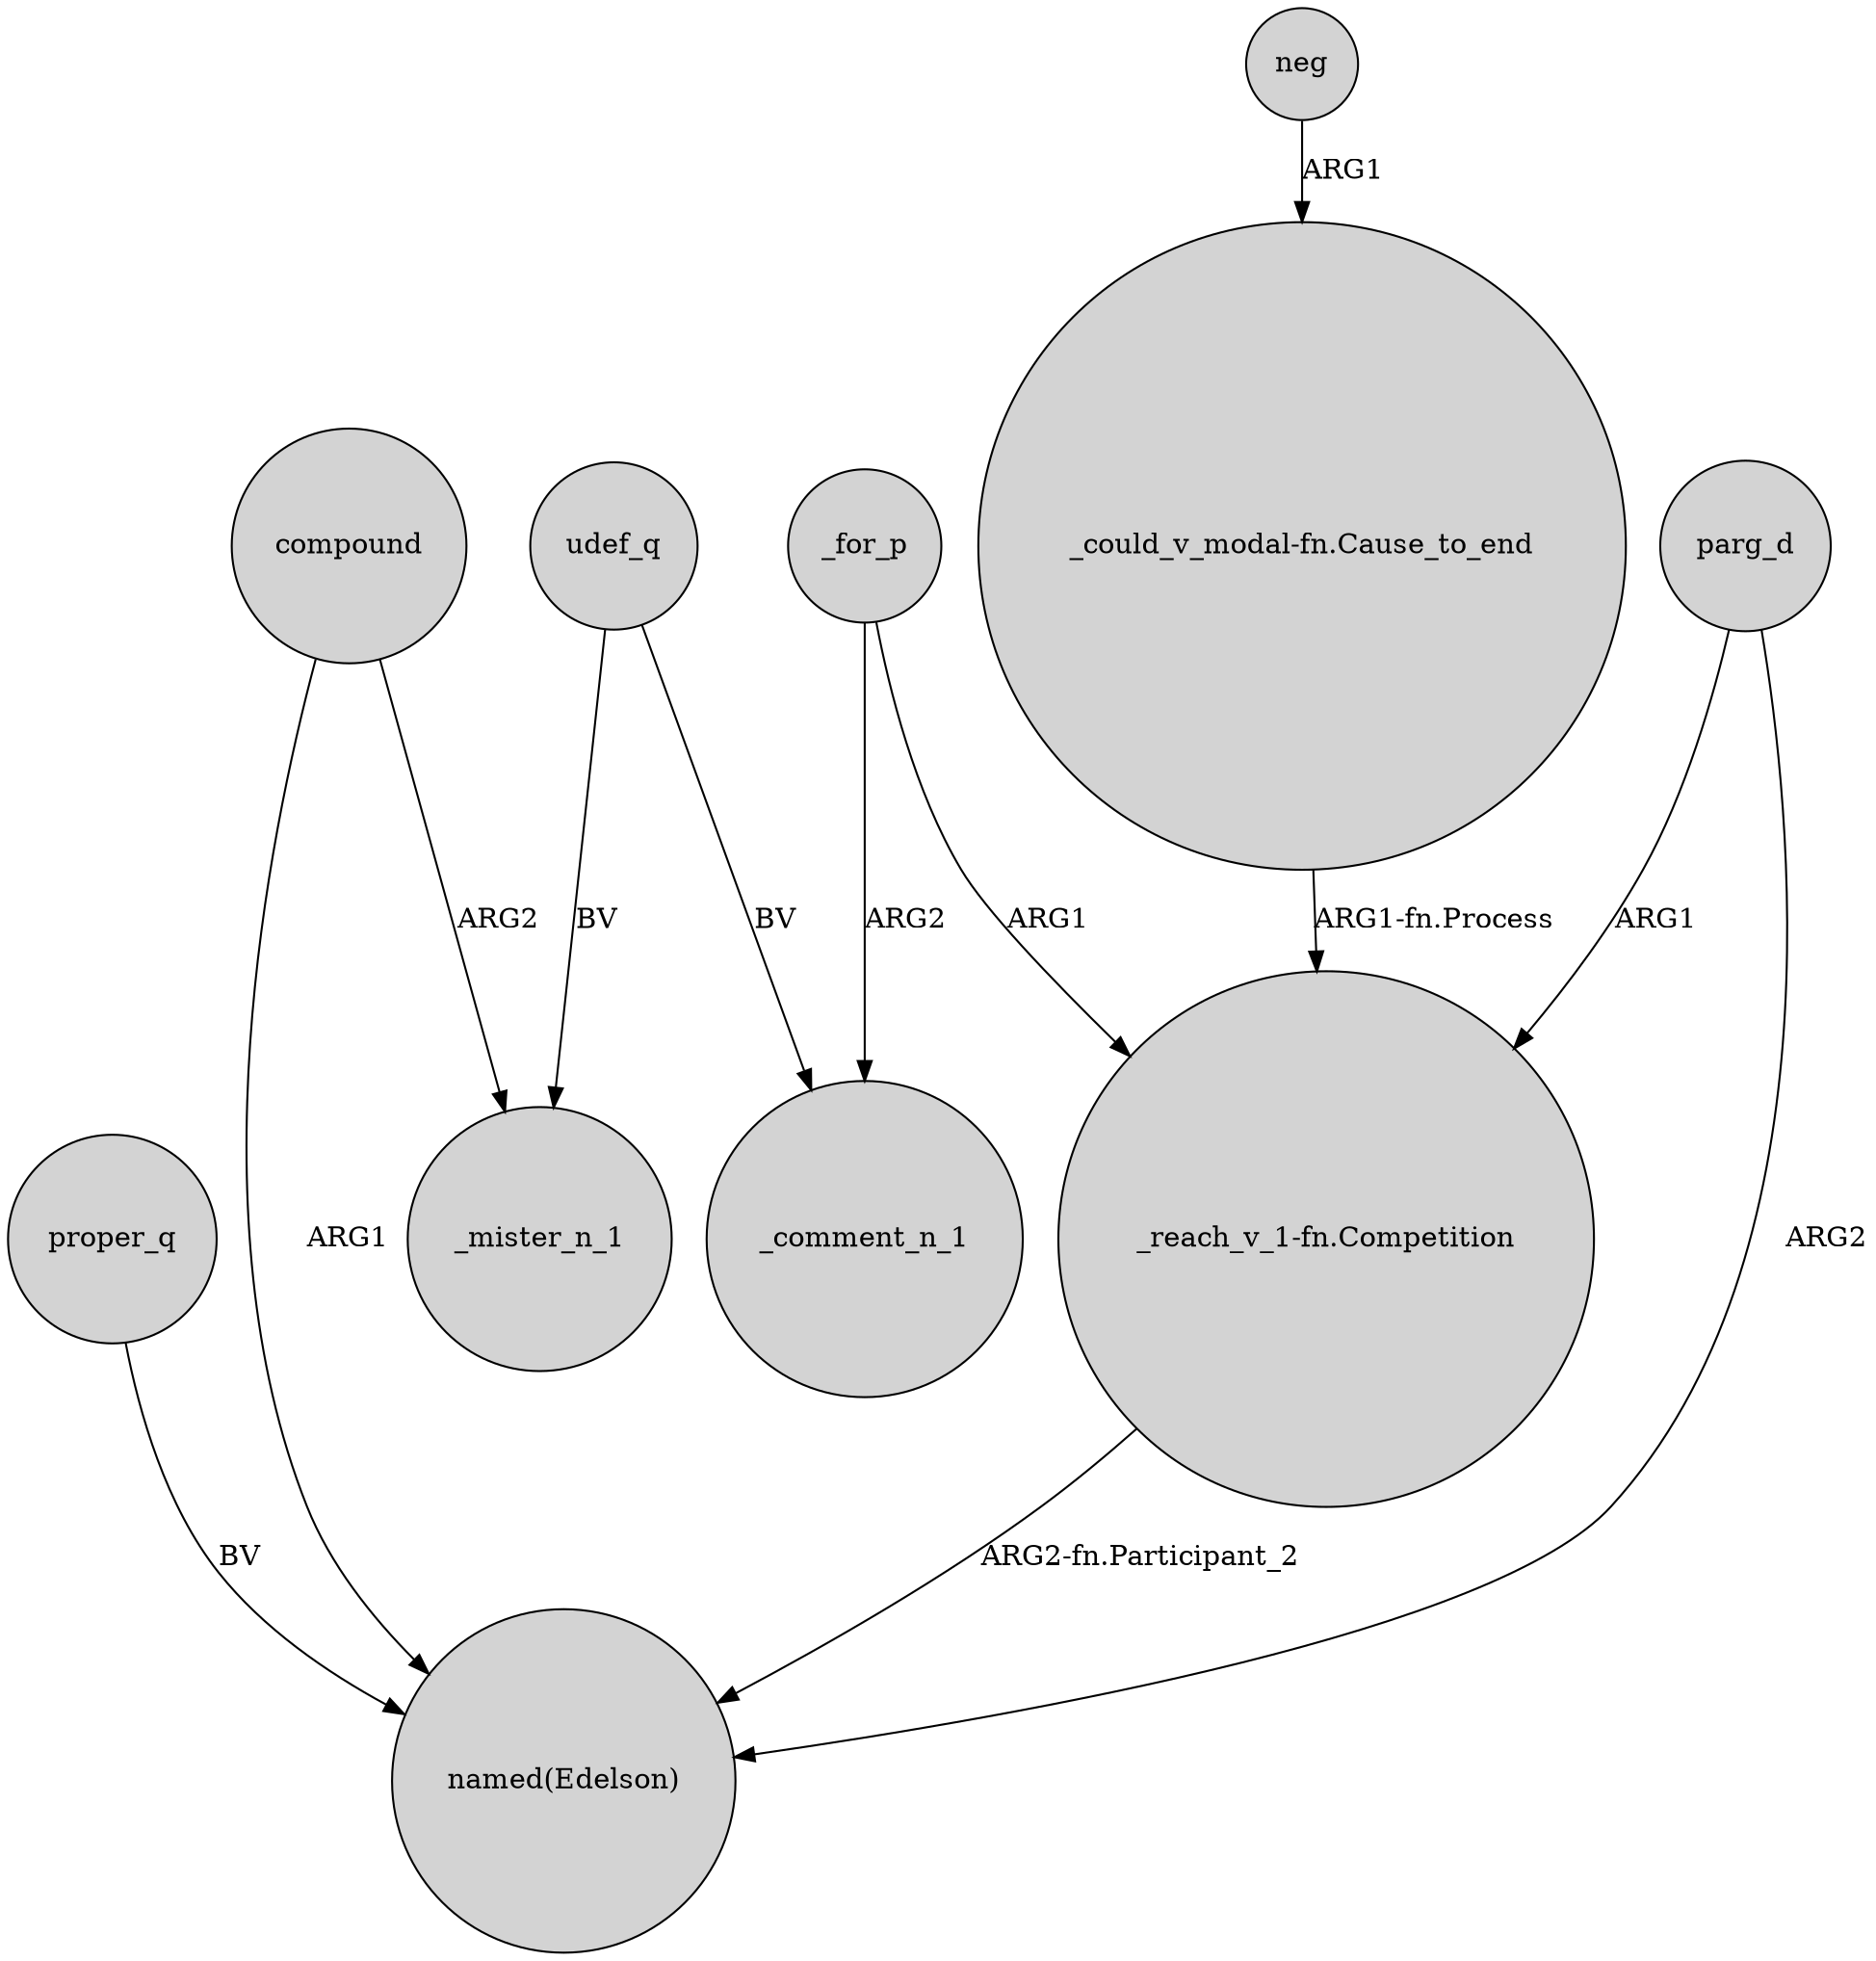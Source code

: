 digraph {
	node [shape=circle style=filled]
	proper_q -> "named(Edelson)" [label=BV]
	neg -> "_could_v_modal-fn.Cause_to_end" [label=ARG1]
	compound -> _mister_n_1 [label=ARG2]
	udef_q -> _comment_n_1 [label=BV]
	udef_q -> _mister_n_1 [label=BV]
	_for_p -> "_reach_v_1-fn.Competition" [label=ARG1]
	"_reach_v_1-fn.Competition" -> "named(Edelson)" [label="ARG2-fn.Participant_2"]
	parg_d -> "_reach_v_1-fn.Competition" [label=ARG1]
	compound -> "named(Edelson)" [label=ARG1]
	parg_d -> "named(Edelson)" [label=ARG2]
	"_could_v_modal-fn.Cause_to_end" -> "_reach_v_1-fn.Competition" [label="ARG1-fn.Process"]
	_for_p -> _comment_n_1 [label=ARG2]
}
